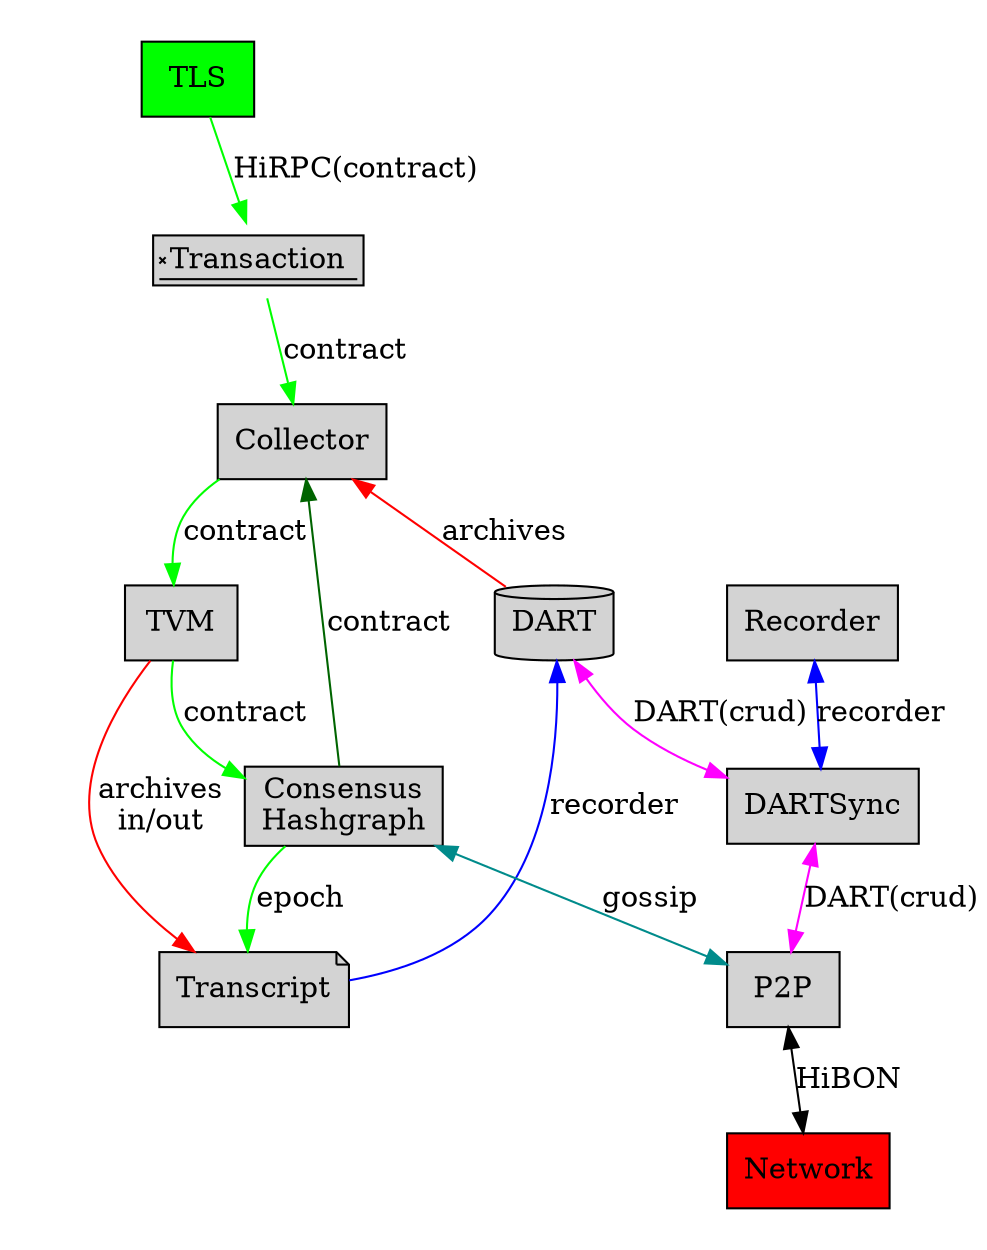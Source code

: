 digraph G {
rankdir=UD;
  compound=true;
  labelangle=35;
   node [style=filled]
  node [ shape = "rect"];
  DART [shape = cylinder]
  TLS [ style=filled fillcolor=green ];
  Network [ style=filled fillcolor=red]
  Transaction [shape = signature]
  Transcript [shape = note]
  Consensus [label="Consensus\nHashgraph"]
  subgraph cluster_1 {
    peripheries=0;
    style = rounded;
    TLS -> Transaction [label="HiRPC(contract)" color=green];
 	Transaction -> Collector [label=contract color=green];
	Collector -> TVM [label=contract color=green];
	TVM -> Consensus [labelangle="45" label=contract color=green];
	Consensus -> Collector [label=contract color=darkgreen];
	Consensus -> Transcript [label=epoch color=green];
    TVM -> Transcript [label="archives\nin/out" color=red];
  };
  subgraph cluster_2 {
    peripheries=0;
	DART;
    style = rounded;
  };
  subgraph cluster_3 {
    peripheries=0;
    style = rounded;
	Recorder -> DARTSync [label=recorder color=blue dir=both];
	DARTSync -> P2P [label="DART(crud)" dir=both color=magenta];
	P2P -> Network [label=HiBON dir=both];
  };
  DART -> DARTSync [label="DART(crud)" dir=both color=magenta];
  DART -> Collector [label=archives color=red];
  Consensus -> P2P [label=gossip dir=both color=cyan4];
  Transcript -> DART [label=recorder color=blue];
}
